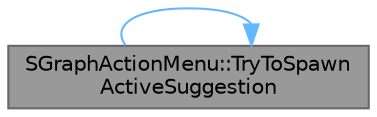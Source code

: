 digraph "SGraphActionMenu::TryToSpawnActiveSuggestion"
{
 // INTERACTIVE_SVG=YES
 // LATEX_PDF_SIZE
  bgcolor="transparent";
  edge [fontname=Helvetica,fontsize=10,labelfontname=Helvetica,labelfontsize=10];
  node [fontname=Helvetica,fontsize=10,shape=box,height=0.2,width=0.4];
  rankdir="LR";
  Node1 [id="Node000001",label="SGraphActionMenu::TryToSpawn\lActiveSuggestion",height=0.2,width=0.4,color="gray40", fillcolor="grey60", style="filled", fontcolor="black",tooltip="Try to spawn the node reflected by the active suggestion."];
  Node1 -> Node1 [id="edge1_Node000001_Node000001",color="steelblue1",style="solid",tooltip=" "];
}
